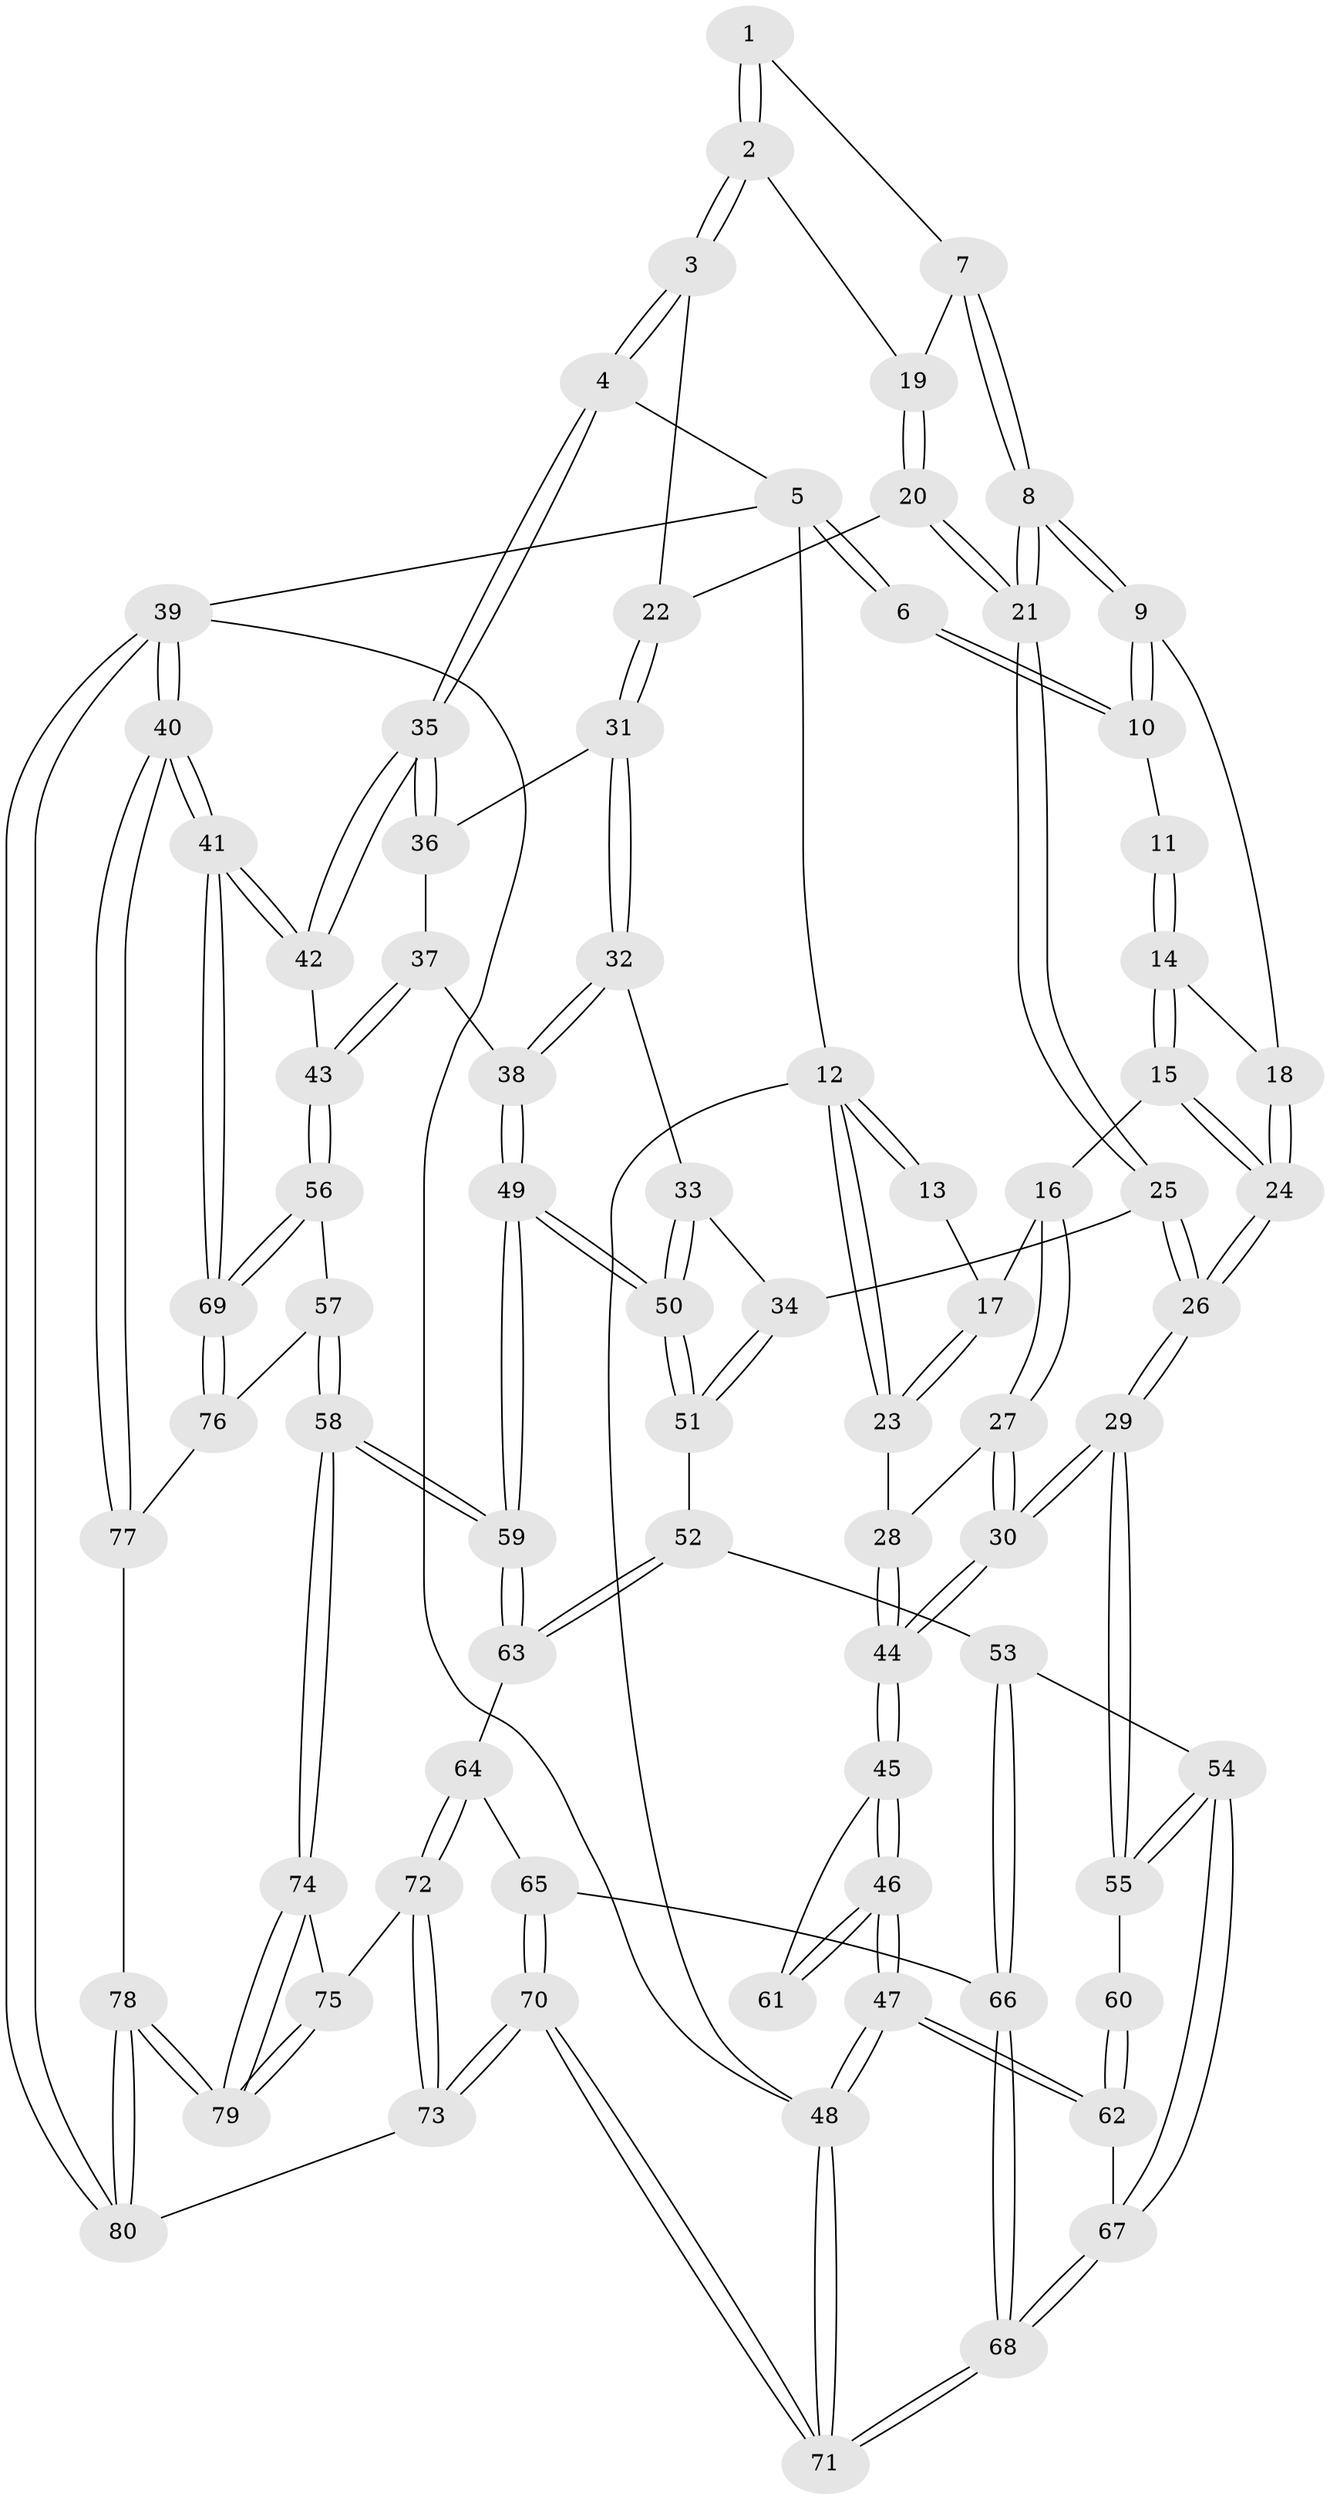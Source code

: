 // coarse degree distribution, {5: 0.20833333333333334, 8: 0.041666666666666664, 3: 0.2916666666666667, 4: 0.2916666666666667, 6: 0.08333333333333333, 2: 0.08333333333333333}
// Generated by graph-tools (version 1.1) at 2025/21/03/04/25 18:21:28]
// undirected, 80 vertices, 197 edges
graph export_dot {
graph [start="1"]
  node [color=gray90,style=filled];
  1 [pos="+0.547443109525458+0"];
  2 [pos="+0.7009385966361461+0.1233257888947858"];
  3 [pos="+0.7872728247183117+0.12726815592541757"];
  4 [pos="+1+0"];
  5 [pos="+1+0"];
  6 [pos="+0.5091742793415422+0"];
  7 [pos="+0.6067292931325554+0.14464108433463904"];
  8 [pos="+0.5226331172945823+0.23187881987360537"];
  9 [pos="+0.49645472265383556+0.18941544232396684"];
  10 [pos="+0.4601393814107745+0"];
  11 [pos="+0.3874276919469689+0"];
  12 [pos="+0+0"];
  13 [pos="+0.28189076774851163+0"];
  14 [pos="+0.314858102741096+0.16139038746349166"];
  15 [pos="+0.26786244418855404+0.24239428476561456"];
  16 [pos="+0.2398550340347798+0.22718578639032955"];
  17 [pos="+0.1976096404292913+0.1575667704675685"];
  18 [pos="+0.45390036242139375+0.18959988408716047"];
  19 [pos="+0.6587433178827524+0.15844295043552947"];
  20 [pos="+0.6523750019097102+0.3220896545227582"];
  21 [pos="+0.5447451674113973+0.3383942832037205"];
  22 [pos="+0.6791562299190516+0.3257930220629964"];
  23 [pos="+0+0"];
  24 [pos="+0.2841777111961098+0.30237085996730234"];
  25 [pos="+0.4854210899276522+0.3993865378674453"];
  26 [pos="+0.30900785186768326+0.4276374894932588"];
  27 [pos="+0+0.21207985976983243"];
  28 [pos="+0+0.10065787495475609"];
  29 [pos="+0.25939476691577196+0.48388630566565116"];
  30 [pos="+0.17951361513892242+0.45609950207208455"];
  31 [pos="+0.6920582095244349+0.33287819456127427"];
  32 [pos="+0.7174826688599094+0.4965945765797008"];
  33 [pos="+0.6340463808966783+0.4991564563870288"];
  34 [pos="+0.4922436556048003+0.4097972767483869"];
  35 [pos="+1+0.22775214140919903"];
  36 [pos="+0.8929348656555081+0.35392057307210917"];
  37 [pos="+0.83280121989056+0.47462117168514734"];
  38 [pos="+0.7491193052551905+0.5333436051179701"];
  39 [pos="+1+1"];
  40 [pos="+1+1"];
  41 [pos="+1+0.8779703053414465"];
  42 [pos="+1+0.47357849304854727"];
  43 [pos="+0.9169509471671513+0.6207983059204142"];
  44 [pos="+0+0.5528679361403859"];
  45 [pos="+0+0.5799485138606689"];
  46 [pos="+0+1"];
  47 [pos="+0+1"];
  48 [pos="+0+1"];
  49 [pos="+0.7330062697661945+0.7014095188753041"];
  50 [pos="+0.6475031341162123+0.6557041331099344"];
  51 [pos="+0.5672549123135607+0.6319207874931215"];
  52 [pos="+0.5437766520927776+0.6443296758578849"];
  53 [pos="+0.4880372205011775+0.664035749114108"];
  54 [pos="+0.2678085227443358+0.5532959840997413"];
  55 [pos="+0.257518594018995+0.5211980590601281"];
  56 [pos="+0.8409944763233408+0.701562984745464"];
  57 [pos="+0.7669596217204149+0.7344888647916616"];
  58 [pos="+0.7554569341088123+0.73421900812442"];
  59 [pos="+0.7525263033249382+0.7309952826840886"];
  60 [pos="+0.13842516926768378+0.5933171659243528"];
  61 [pos="+0.0883389162168654+0.6040509907588957"];
  62 [pos="+0.028948723824052+0.7826288777652125"];
  63 [pos="+0.5394135104128525+0.7691217013835064"];
  64 [pos="+0.48255215449024186+0.8040000994987376"];
  65 [pos="+0.47563028397729495+0.8000414070664916"];
  66 [pos="+0.4530303856683271+0.7779606314009416"];
  67 [pos="+0.26737332501574257+0.6354074490788423"];
  68 [pos="+0.2876754621978361+0.7728773085040814"];
  69 [pos="+1+0.8362200190025724"];
  70 [pos="+0.189618783142528+1"];
  71 [pos="+0.10326934237357657+1"];
  72 [pos="+0.5483121688234395+0.8996583218657321"];
  73 [pos="+0.45899991539497803+1"];
  74 [pos="+0.7467471431748992+0.7522671240494968"];
  75 [pos="+0.6230712828890329+0.8603916624772547"];
  76 [pos="+0.8612167741061107+0.8361834827685467"];
  77 [pos="+0.8958552294732028+0.9111176719065868"];
  78 [pos="+0.7614075212748711+1"];
  79 [pos="+0.7599057673327756+1"];
  80 [pos="+0.75053597594397+1"];
  1 -- 2;
  1 -- 2;
  1 -- 7;
  2 -- 3;
  2 -- 3;
  2 -- 19;
  3 -- 4;
  3 -- 4;
  3 -- 22;
  4 -- 5;
  4 -- 35;
  4 -- 35;
  5 -- 6;
  5 -- 6;
  5 -- 12;
  5 -- 39;
  6 -- 10;
  6 -- 10;
  7 -- 8;
  7 -- 8;
  7 -- 19;
  8 -- 9;
  8 -- 9;
  8 -- 21;
  8 -- 21;
  9 -- 10;
  9 -- 10;
  9 -- 18;
  10 -- 11;
  11 -- 14;
  11 -- 14;
  12 -- 13;
  12 -- 13;
  12 -- 23;
  12 -- 23;
  12 -- 48;
  13 -- 17;
  14 -- 15;
  14 -- 15;
  14 -- 18;
  15 -- 16;
  15 -- 24;
  15 -- 24;
  16 -- 17;
  16 -- 27;
  16 -- 27;
  17 -- 23;
  17 -- 23;
  18 -- 24;
  18 -- 24;
  19 -- 20;
  19 -- 20;
  20 -- 21;
  20 -- 21;
  20 -- 22;
  21 -- 25;
  21 -- 25;
  22 -- 31;
  22 -- 31;
  23 -- 28;
  24 -- 26;
  24 -- 26;
  25 -- 26;
  25 -- 26;
  25 -- 34;
  26 -- 29;
  26 -- 29;
  27 -- 28;
  27 -- 30;
  27 -- 30;
  28 -- 44;
  28 -- 44;
  29 -- 30;
  29 -- 30;
  29 -- 55;
  29 -- 55;
  30 -- 44;
  30 -- 44;
  31 -- 32;
  31 -- 32;
  31 -- 36;
  32 -- 33;
  32 -- 38;
  32 -- 38;
  33 -- 34;
  33 -- 50;
  33 -- 50;
  34 -- 51;
  34 -- 51;
  35 -- 36;
  35 -- 36;
  35 -- 42;
  35 -- 42;
  36 -- 37;
  37 -- 38;
  37 -- 43;
  37 -- 43;
  38 -- 49;
  38 -- 49;
  39 -- 40;
  39 -- 40;
  39 -- 80;
  39 -- 80;
  39 -- 48;
  40 -- 41;
  40 -- 41;
  40 -- 77;
  40 -- 77;
  41 -- 42;
  41 -- 42;
  41 -- 69;
  41 -- 69;
  42 -- 43;
  43 -- 56;
  43 -- 56;
  44 -- 45;
  44 -- 45;
  45 -- 46;
  45 -- 46;
  45 -- 61;
  46 -- 47;
  46 -- 47;
  46 -- 61;
  46 -- 61;
  47 -- 48;
  47 -- 48;
  47 -- 62;
  47 -- 62;
  48 -- 71;
  48 -- 71;
  49 -- 50;
  49 -- 50;
  49 -- 59;
  49 -- 59;
  50 -- 51;
  50 -- 51;
  51 -- 52;
  52 -- 53;
  52 -- 63;
  52 -- 63;
  53 -- 54;
  53 -- 66;
  53 -- 66;
  54 -- 55;
  54 -- 55;
  54 -- 67;
  54 -- 67;
  55 -- 60;
  56 -- 57;
  56 -- 69;
  56 -- 69;
  57 -- 58;
  57 -- 58;
  57 -- 76;
  58 -- 59;
  58 -- 59;
  58 -- 74;
  58 -- 74;
  59 -- 63;
  59 -- 63;
  60 -- 62;
  60 -- 62;
  62 -- 67;
  63 -- 64;
  64 -- 65;
  64 -- 72;
  64 -- 72;
  65 -- 66;
  65 -- 70;
  65 -- 70;
  66 -- 68;
  66 -- 68;
  67 -- 68;
  67 -- 68;
  68 -- 71;
  68 -- 71;
  69 -- 76;
  69 -- 76;
  70 -- 71;
  70 -- 71;
  70 -- 73;
  70 -- 73;
  72 -- 73;
  72 -- 73;
  72 -- 75;
  73 -- 80;
  74 -- 75;
  74 -- 79;
  74 -- 79;
  75 -- 79;
  75 -- 79;
  76 -- 77;
  77 -- 78;
  78 -- 79;
  78 -- 79;
  78 -- 80;
  78 -- 80;
}
